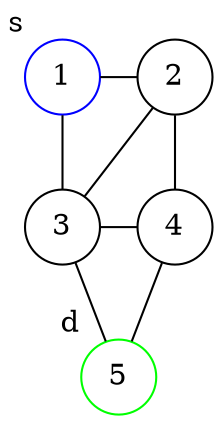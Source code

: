 graph g1 {
  node [shape="circle"]
  n1 [label="1", xlabel="s", color="blue"]
  n2 [label="2"]
  n3 [label="3"]
  n4 [label="4"]
  n5 [label="5", xlabel="d", color="green"]

  subgraph {rank=same; {n1, n2}}
  subgraph {rank=same; {n3, n4}}

  n1 -- n2
  n2 -- n3
  n1 -- n3
  n3 -- n4
  n2 -- n4
  n4 -- n5
  n3 -- n5
}
